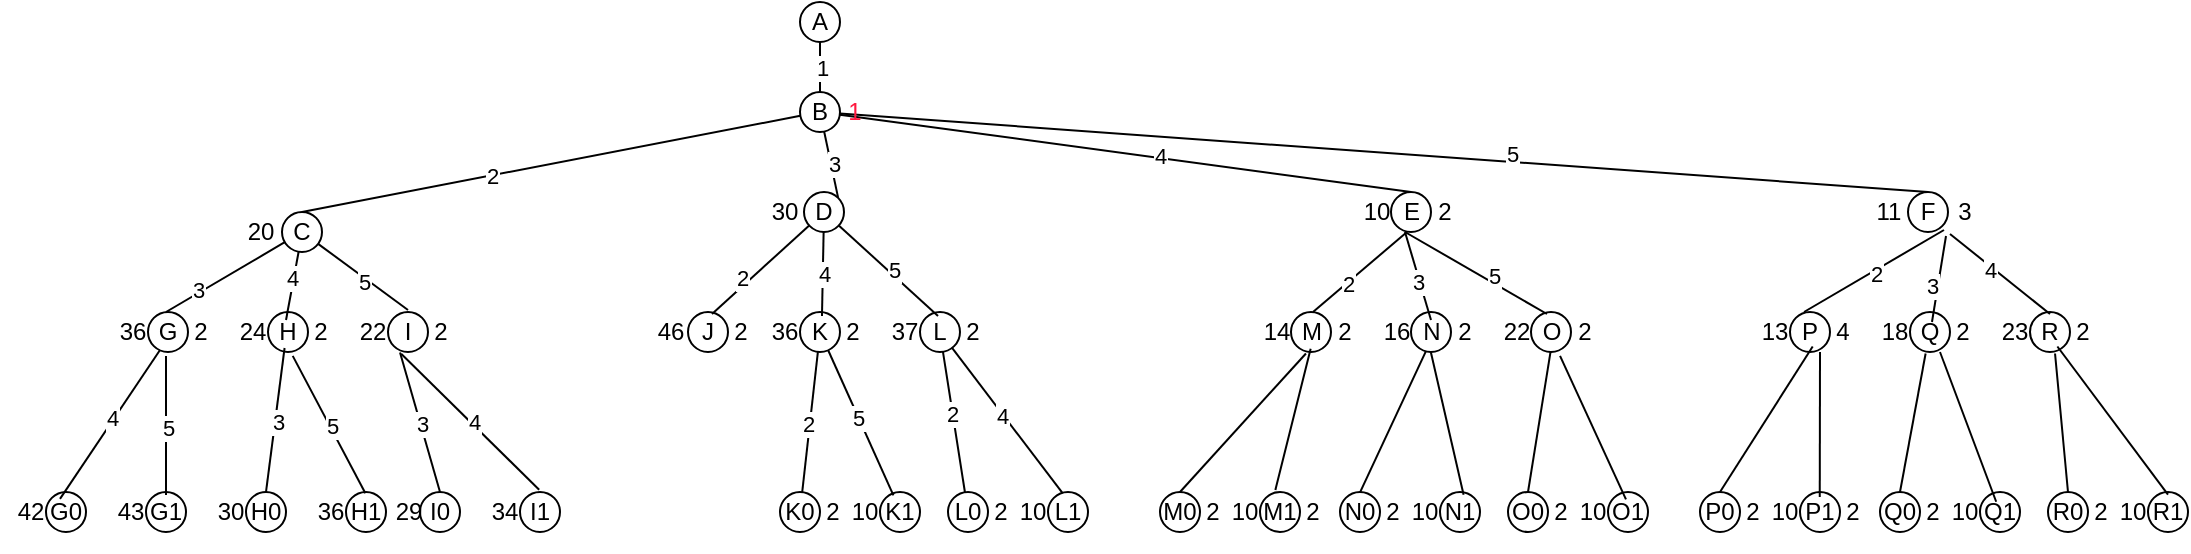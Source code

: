 <mxfile version="13.8.8" type="github">
  <diagram id="7ces0kaBozy527UQlb_b" name="第 1 页">
    <mxGraphModel dx="1141" dy="182" grid="1" gridSize="10" guides="1" tooltips="1" connect="1" arrows="1" fold="1" page="1" pageScale="1" pageWidth="827" pageHeight="1169" math="0" shadow="0">
      <root>
        <mxCell id="0" />
        <mxCell id="1" parent="0" />
        <mxCell id="DA8I_6xMAiAlv4DQ0YJ2-1" value="A" style="ellipse;whiteSpace=wrap;html=1;aspect=fixed;" vertex="1" parent="1">
          <mxGeometry x="340" y="25" width="20" height="20" as="geometry" />
        </mxCell>
        <mxCell id="DA8I_6xMAiAlv4DQ0YJ2-7" style="edgeStyle=none;rounded=0;orthogonalLoop=1;jettySize=auto;html=1;startArrow=none;startFill=0;endArrow=none;endFill=0;entryX=0.5;entryY=1;entryDx=0;entryDy=0;" edge="1" parent="1" source="DA8I_6xMAiAlv4DQ0YJ2-2" target="DA8I_6xMAiAlv4DQ0YJ2-1">
          <mxGeometry relative="1" as="geometry">
            <mxPoint x="450" y="80" as="targetPoint" />
          </mxGeometry>
        </mxCell>
        <mxCell id="DA8I_6xMAiAlv4DQ0YJ2-17" value="1" style="edgeLabel;html=1;align=center;verticalAlign=middle;resizable=0;points=[];" vertex="1" connectable="0" parent="DA8I_6xMAiAlv4DQ0YJ2-7">
          <mxGeometry y="-1" relative="1" as="geometry">
            <mxPoint as="offset" />
          </mxGeometry>
        </mxCell>
        <mxCell id="DA8I_6xMAiAlv4DQ0YJ2-13" style="edgeStyle=none;rounded=0;orthogonalLoop=1;jettySize=auto;html=1;entryX=0.5;entryY=0;entryDx=0;entryDy=0;startArrow=none;startFill=0;endArrow=none;endFill=0;" edge="1" parent="1" source="DA8I_6xMAiAlv4DQ0YJ2-2" target="DA8I_6xMAiAlv4DQ0YJ2-9">
          <mxGeometry relative="1" as="geometry" />
        </mxCell>
        <mxCell id="DA8I_6xMAiAlv4DQ0YJ2-18" value="2" style="edgeLabel;html=1;align=center;verticalAlign=middle;resizable=0;points=[];" vertex="1" connectable="0" parent="DA8I_6xMAiAlv4DQ0YJ2-13">
          <mxGeometry x="0.243" relative="1" as="geometry">
            <mxPoint as="offset" />
          </mxGeometry>
        </mxCell>
        <mxCell id="DA8I_6xMAiAlv4DQ0YJ2-14" style="edgeStyle=none;rounded=0;orthogonalLoop=1;jettySize=auto;html=1;entryX=1;entryY=0;entryDx=0;entryDy=0;startArrow=none;startFill=0;endArrow=none;endFill=0;" edge="1" parent="1" source="DA8I_6xMAiAlv4DQ0YJ2-2" target="DA8I_6xMAiAlv4DQ0YJ2-10">
          <mxGeometry relative="1" as="geometry" />
        </mxCell>
        <mxCell id="DA8I_6xMAiAlv4DQ0YJ2-19" value="3" style="edgeLabel;html=1;align=center;verticalAlign=middle;resizable=0;points=[];" vertex="1" connectable="0" parent="DA8I_6xMAiAlv4DQ0YJ2-14">
          <mxGeometry x="-0.014" y="1" relative="1" as="geometry">
            <mxPoint as="offset" />
          </mxGeometry>
        </mxCell>
        <mxCell id="DA8I_6xMAiAlv4DQ0YJ2-15" style="edgeStyle=none;rounded=0;orthogonalLoop=1;jettySize=auto;html=1;entryX=0.5;entryY=0;entryDx=0;entryDy=0;startArrow=none;startFill=0;endArrow=none;endFill=0;" edge="1" parent="1" source="DA8I_6xMAiAlv4DQ0YJ2-2" target="DA8I_6xMAiAlv4DQ0YJ2-11">
          <mxGeometry relative="1" as="geometry" />
        </mxCell>
        <mxCell id="DA8I_6xMAiAlv4DQ0YJ2-20" value="4" style="edgeLabel;html=1;align=center;verticalAlign=middle;resizable=0;points=[];" vertex="1" connectable="0" parent="DA8I_6xMAiAlv4DQ0YJ2-15">
          <mxGeometry x="0.119" y="1" relative="1" as="geometry">
            <mxPoint as="offset" />
          </mxGeometry>
        </mxCell>
        <mxCell id="DA8I_6xMAiAlv4DQ0YJ2-16" style="edgeStyle=none;rounded=0;orthogonalLoop=1;jettySize=auto;html=1;entryX=0.5;entryY=0;entryDx=0;entryDy=0;startArrow=none;startFill=0;endArrow=none;endFill=0;" edge="1" parent="1" source="DA8I_6xMAiAlv4DQ0YJ2-2" target="DA8I_6xMAiAlv4DQ0YJ2-12">
          <mxGeometry relative="1" as="geometry" />
        </mxCell>
        <mxCell id="DA8I_6xMAiAlv4DQ0YJ2-21" value="5" style="edgeLabel;html=1;align=center;verticalAlign=middle;resizable=0;points=[];" vertex="1" connectable="0" parent="DA8I_6xMAiAlv4DQ0YJ2-16">
          <mxGeometry x="0.234" y="4" relative="1" as="geometry">
            <mxPoint as="offset" />
          </mxGeometry>
        </mxCell>
        <mxCell id="DA8I_6xMAiAlv4DQ0YJ2-6" style="edgeStyle=none;rounded=0;orthogonalLoop=1;jettySize=auto;html=1;entryX=0;entryY=1;entryDx=0;entryDy=0;startArrow=none;startFill=0;endArrow=none;endFill=0;" edge="1" parent="1" source="DA8I_6xMAiAlv4DQ0YJ2-1" target="DA8I_6xMAiAlv4DQ0YJ2-1">
          <mxGeometry relative="1" as="geometry" />
        </mxCell>
        <mxCell id="DA8I_6xMAiAlv4DQ0YJ2-12" value="F" style="ellipse;whiteSpace=wrap;html=1;aspect=fixed;" vertex="1" parent="1">
          <mxGeometry x="894" y="120" width="20" height="20" as="geometry" />
        </mxCell>
        <mxCell id="DA8I_6xMAiAlv4DQ0YJ2-25" value="" style="group" vertex="1" connectable="0" parent="1">
          <mxGeometry x="55" y="130" width="46" height="20" as="geometry" />
        </mxCell>
        <mxCell id="DA8I_6xMAiAlv4DQ0YJ2-9" value="C" style="ellipse;whiteSpace=wrap;html=1;aspect=fixed;" vertex="1" parent="DA8I_6xMAiAlv4DQ0YJ2-25">
          <mxGeometry x="26" width="20" height="20" as="geometry" />
        </mxCell>
        <mxCell id="DA8I_6xMAiAlv4DQ0YJ2-22" value="20" style="text;html=1;align=center;verticalAlign=middle;resizable=0;points=[];autosize=1;" vertex="1" parent="DA8I_6xMAiAlv4DQ0YJ2-25">
          <mxGeometry width="30" height="20" as="geometry" />
        </mxCell>
        <mxCell id="DA8I_6xMAiAlv4DQ0YJ2-27" value="" style="group" vertex="1" connectable="0" parent="1">
          <mxGeometry x="317" y="120" width="45" height="20" as="geometry" />
        </mxCell>
        <mxCell id="DA8I_6xMAiAlv4DQ0YJ2-10" value="D" style="ellipse;whiteSpace=wrap;html=1;aspect=fixed;" vertex="1" parent="DA8I_6xMAiAlv4DQ0YJ2-27">
          <mxGeometry x="25" width="20" height="20" as="geometry" />
        </mxCell>
        <mxCell id="DA8I_6xMAiAlv4DQ0YJ2-26" value="30" style="text;html=1;align=center;verticalAlign=middle;resizable=0;points=[];autosize=1;" vertex="1" parent="DA8I_6xMAiAlv4DQ0YJ2-27">
          <mxGeometry width="30" height="20" as="geometry" />
        </mxCell>
        <mxCell id="DA8I_6xMAiAlv4DQ0YJ2-29" value="11" style="text;html=1;align=center;verticalAlign=middle;resizable=0;points=[];autosize=1;" vertex="1" parent="1">
          <mxGeometry x="869" y="120" width="30" height="20" as="geometry" />
        </mxCell>
        <mxCell id="DA8I_6xMAiAlv4DQ0YJ2-32" value="" style="group;fontColor=#FF1947;" vertex="1" connectable="0" parent="1">
          <mxGeometry x="340" y="70" width="37" height="20" as="geometry" />
        </mxCell>
        <mxCell id="DA8I_6xMAiAlv4DQ0YJ2-5" style="edgeStyle=none;rounded=0;orthogonalLoop=1;jettySize=auto;html=1;exitX=0.5;exitY=0;exitDx=0;exitDy=0;startArrow=none;startFill=0;endArrow=none;endFill=0;" edge="1" parent="DA8I_6xMAiAlv4DQ0YJ2-32" source="DA8I_6xMAiAlv4DQ0YJ2-2">
          <mxGeometry relative="1" as="geometry">
            <mxPoint x="10" y="20" as="targetPoint" />
          </mxGeometry>
        </mxCell>
        <mxCell id="DA8I_6xMAiAlv4DQ0YJ2-2" value="B" style="ellipse;whiteSpace=wrap;html=1;aspect=fixed;" vertex="1" parent="DA8I_6xMAiAlv4DQ0YJ2-32">
          <mxGeometry width="20" height="20" as="geometry" />
        </mxCell>
        <mxCell id="DA8I_6xMAiAlv4DQ0YJ2-31" value="&lt;font color=&quot;#ff173e&quot;&gt;1&lt;/font&gt;" style="text;html=1;align=center;verticalAlign=middle;resizable=0;points=[];autosize=1;" vertex="1" parent="DA8I_6xMAiAlv4DQ0YJ2-32">
          <mxGeometry x="17" width="20" height="20" as="geometry" />
        </mxCell>
        <mxCell id="DA8I_6xMAiAlv4DQ0YJ2-37" value="" style="group" vertex="1" connectable="0" parent="1">
          <mxGeometry x="612.5" y="120" width="59" height="20" as="geometry" />
        </mxCell>
        <mxCell id="DA8I_6xMAiAlv4DQ0YJ2-11" value="E" style="ellipse;whiteSpace=wrap;html=1;aspect=fixed;" vertex="1" parent="DA8I_6xMAiAlv4DQ0YJ2-37">
          <mxGeometry x="23" width="20" height="20" as="geometry" />
        </mxCell>
        <mxCell id="DA8I_6xMAiAlv4DQ0YJ2-33" value="" style="group" vertex="1" connectable="0" parent="DA8I_6xMAiAlv4DQ0YJ2-37">
          <mxGeometry width="59" height="20" as="geometry" />
        </mxCell>
        <mxCell id="DA8I_6xMAiAlv4DQ0YJ2-28" value="10" style="text;html=1;align=center;verticalAlign=middle;resizable=0;points=[];autosize=1;" vertex="1" parent="DA8I_6xMAiAlv4DQ0YJ2-33">
          <mxGeometry width="30" height="20" as="geometry" />
        </mxCell>
        <mxCell id="DA8I_6xMAiAlv4DQ0YJ2-30" value="2" style="text;html=1;align=center;verticalAlign=middle;resizable=0;points=[];autosize=1;" vertex="1" parent="DA8I_6xMAiAlv4DQ0YJ2-33">
          <mxGeometry x="39" width="20" height="20" as="geometry" />
        </mxCell>
        <mxCell id="DA8I_6xMAiAlv4DQ0YJ2-38" value="" style="group" vertex="1" connectable="0" parent="1">
          <mxGeometry x="-9" y="180" width="59" height="20" as="geometry" />
        </mxCell>
        <mxCell id="DA8I_6xMAiAlv4DQ0YJ2-39" value="G" style="ellipse;whiteSpace=wrap;html=1;aspect=fixed;" vertex="1" parent="DA8I_6xMAiAlv4DQ0YJ2-38">
          <mxGeometry x="23" width="20" height="20" as="geometry" />
        </mxCell>
        <mxCell id="DA8I_6xMAiAlv4DQ0YJ2-40" value="" style="group" vertex="1" connectable="0" parent="DA8I_6xMAiAlv4DQ0YJ2-38">
          <mxGeometry width="59" height="20" as="geometry" />
        </mxCell>
        <mxCell id="DA8I_6xMAiAlv4DQ0YJ2-41" value="36" style="text;html=1;align=center;verticalAlign=middle;resizable=0;points=[];autosize=1;" vertex="1" parent="DA8I_6xMAiAlv4DQ0YJ2-40">
          <mxGeometry width="30" height="20" as="geometry" />
        </mxCell>
        <mxCell id="DA8I_6xMAiAlv4DQ0YJ2-42" value="2" style="text;html=1;align=center;verticalAlign=middle;resizable=0;points=[];autosize=1;" vertex="1" parent="DA8I_6xMAiAlv4DQ0YJ2-40">
          <mxGeometry x="39" width="20" height="20" as="geometry" />
        </mxCell>
        <mxCell id="DA8I_6xMAiAlv4DQ0YJ2-43" style="edgeStyle=none;rounded=0;orthogonalLoop=1;jettySize=auto;html=1;entryX=1.067;entryY=0;entryDx=0;entryDy=0;entryPerimeter=0;startArrow=none;startFill=0;endArrow=none;endFill=0;" edge="1" parent="1" source="DA8I_6xMAiAlv4DQ0YJ2-9" target="DA8I_6xMAiAlv4DQ0YJ2-41">
          <mxGeometry relative="1" as="geometry" />
        </mxCell>
        <mxCell id="DA8I_6xMAiAlv4DQ0YJ2-128" value="3" style="edgeLabel;html=1;align=center;verticalAlign=middle;resizable=0;points=[];" vertex="1" connectable="0" parent="DA8I_6xMAiAlv4DQ0YJ2-43">
          <mxGeometry x="0.438" y="-1" relative="1" as="geometry">
            <mxPoint y="-1" as="offset" />
          </mxGeometry>
        </mxCell>
        <mxCell id="DA8I_6xMAiAlv4DQ0YJ2-44" value="" style="group" vertex="1" connectable="0" parent="1">
          <mxGeometry x="51" y="180" width="59" height="20" as="geometry" />
        </mxCell>
        <mxCell id="DA8I_6xMAiAlv4DQ0YJ2-45" value="H" style="ellipse;whiteSpace=wrap;html=1;aspect=fixed;" vertex="1" parent="DA8I_6xMAiAlv4DQ0YJ2-44">
          <mxGeometry x="23" width="20" height="20" as="geometry" />
        </mxCell>
        <mxCell id="DA8I_6xMAiAlv4DQ0YJ2-46" value="" style="group" vertex="1" connectable="0" parent="DA8I_6xMAiAlv4DQ0YJ2-44">
          <mxGeometry width="59" height="20" as="geometry" />
        </mxCell>
        <mxCell id="DA8I_6xMAiAlv4DQ0YJ2-47" value="24" style="text;html=1;align=center;verticalAlign=middle;resizable=0;points=[];autosize=1;" vertex="1" parent="DA8I_6xMAiAlv4DQ0YJ2-46">
          <mxGeometry width="30" height="20" as="geometry" />
        </mxCell>
        <mxCell id="DA8I_6xMAiAlv4DQ0YJ2-48" value="2" style="text;html=1;align=center;verticalAlign=middle;resizable=0;points=[];autosize=1;" vertex="1" parent="DA8I_6xMAiAlv4DQ0YJ2-46">
          <mxGeometry x="39" width="20" height="20" as="geometry" />
        </mxCell>
        <mxCell id="DA8I_6xMAiAlv4DQ0YJ2-49" value="" style="group" vertex="1" connectable="0" parent="1">
          <mxGeometry x="111" y="180" width="59" height="20" as="geometry" />
        </mxCell>
        <mxCell id="DA8I_6xMAiAlv4DQ0YJ2-50" value="I" style="ellipse;whiteSpace=wrap;html=1;aspect=fixed;" vertex="1" parent="DA8I_6xMAiAlv4DQ0YJ2-49">
          <mxGeometry x="23" width="20" height="20" as="geometry" />
        </mxCell>
        <mxCell id="DA8I_6xMAiAlv4DQ0YJ2-51" value="" style="group" vertex="1" connectable="0" parent="DA8I_6xMAiAlv4DQ0YJ2-49">
          <mxGeometry width="59" height="20" as="geometry" />
        </mxCell>
        <mxCell id="DA8I_6xMAiAlv4DQ0YJ2-52" value="22" style="text;html=1;align=center;verticalAlign=middle;resizable=0;points=[];autosize=1;" vertex="1" parent="DA8I_6xMAiAlv4DQ0YJ2-51">
          <mxGeometry width="30" height="20" as="geometry" />
        </mxCell>
        <mxCell id="DA8I_6xMAiAlv4DQ0YJ2-53" value="2" style="text;html=1;align=center;verticalAlign=middle;resizable=0;points=[];autosize=1;" vertex="1" parent="DA8I_6xMAiAlv4DQ0YJ2-51">
          <mxGeometry x="39" width="20" height="20" as="geometry" />
        </mxCell>
        <mxCell id="DA8I_6xMAiAlv4DQ0YJ2-54" style="edgeStyle=none;rounded=0;orthogonalLoop=1;jettySize=auto;html=1;entryX=1.067;entryY=0.2;entryDx=0;entryDy=0;entryPerimeter=0;startArrow=none;startFill=0;endArrow=none;endFill=0;" edge="1" parent="1" source="DA8I_6xMAiAlv4DQ0YJ2-9" target="DA8I_6xMAiAlv4DQ0YJ2-47">
          <mxGeometry relative="1" as="geometry" />
        </mxCell>
        <mxCell id="DA8I_6xMAiAlv4DQ0YJ2-129" value="4" style="edgeLabel;html=1;align=center;verticalAlign=middle;resizable=0;points=[];" vertex="1" connectable="0" parent="DA8I_6xMAiAlv4DQ0YJ2-54">
          <mxGeometry x="-0.221" y="-1" relative="1" as="geometry">
            <mxPoint as="offset" />
          </mxGeometry>
        </mxCell>
        <mxCell id="DA8I_6xMAiAlv4DQ0YJ2-55" style="edgeStyle=none;rounded=0;orthogonalLoop=1;jettySize=auto;html=1;entryX=1.1;entryY=-0.05;entryDx=0;entryDy=0;entryPerimeter=0;startArrow=none;startFill=0;endArrow=none;endFill=0;" edge="1" parent="1" source="DA8I_6xMAiAlv4DQ0YJ2-9" target="DA8I_6xMAiAlv4DQ0YJ2-52">
          <mxGeometry relative="1" as="geometry" />
        </mxCell>
        <mxCell id="DA8I_6xMAiAlv4DQ0YJ2-130" value="5" style="edgeLabel;html=1;align=center;verticalAlign=middle;resizable=0;points=[];" vertex="1" connectable="0" parent="DA8I_6xMAiAlv4DQ0YJ2-55">
          <mxGeometry x="0.017" y="-2" relative="1" as="geometry">
            <mxPoint x="1" as="offset" />
          </mxGeometry>
        </mxCell>
        <mxCell id="DA8I_6xMAiAlv4DQ0YJ2-56" value="" style="group" vertex="1" connectable="0" parent="1">
          <mxGeometry x="224" y="180" width="66" height="20" as="geometry" />
        </mxCell>
        <mxCell id="DA8I_6xMAiAlv4DQ0YJ2-57" value="J" style="ellipse;whiteSpace=wrap;html=1;aspect=fixed;" vertex="1" parent="DA8I_6xMAiAlv4DQ0YJ2-56">
          <mxGeometry x="60" width="20" height="20" as="geometry" />
        </mxCell>
        <mxCell id="DA8I_6xMAiAlv4DQ0YJ2-58" value="" style="group" vertex="1" connectable="0" parent="DA8I_6xMAiAlv4DQ0YJ2-56">
          <mxGeometry width="59" height="20" as="geometry" />
        </mxCell>
        <mxCell id="DA8I_6xMAiAlv4DQ0YJ2-60" value="2" style="text;html=1;align=center;verticalAlign=middle;resizable=0;points=[];autosize=1;" vertex="1" parent="DA8I_6xMAiAlv4DQ0YJ2-58">
          <mxGeometry x="76" width="20" height="20" as="geometry" />
        </mxCell>
        <mxCell id="DA8I_6xMAiAlv4DQ0YJ2-59" value="46" style="text;html=1;align=center;verticalAlign=middle;resizable=0;points=[];autosize=1;" vertex="1" parent="DA8I_6xMAiAlv4DQ0YJ2-56">
          <mxGeometry x="36" width="30" height="20" as="geometry" />
        </mxCell>
        <mxCell id="DA8I_6xMAiAlv4DQ0YJ2-61" value="" style="group" vertex="1" connectable="0" parent="1">
          <mxGeometry x="317" y="180" width="59" height="20" as="geometry" />
        </mxCell>
        <mxCell id="DA8I_6xMAiAlv4DQ0YJ2-62" value="K" style="ellipse;whiteSpace=wrap;html=1;aspect=fixed;" vertex="1" parent="DA8I_6xMAiAlv4DQ0YJ2-61">
          <mxGeometry x="23" width="20" height="20" as="geometry" />
        </mxCell>
        <mxCell id="DA8I_6xMAiAlv4DQ0YJ2-63" value="" style="group" vertex="1" connectable="0" parent="DA8I_6xMAiAlv4DQ0YJ2-61">
          <mxGeometry width="59" height="20" as="geometry" />
        </mxCell>
        <mxCell id="DA8I_6xMAiAlv4DQ0YJ2-64" value="36" style="text;html=1;align=center;verticalAlign=middle;resizable=0;points=[];autosize=1;" vertex="1" parent="DA8I_6xMAiAlv4DQ0YJ2-63">
          <mxGeometry width="30" height="20" as="geometry" />
        </mxCell>
        <mxCell id="DA8I_6xMAiAlv4DQ0YJ2-65" value="2" style="text;html=1;align=center;verticalAlign=middle;resizable=0;points=[];autosize=1;" vertex="1" parent="DA8I_6xMAiAlv4DQ0YJ2-63">
          <mxGeometry x="39" width="20" height="20" as="geometry" />
        </mxCell>
        <mxCell id="DA8I_6xMAiAlv4DQ0YJ2-66" value="" style="group" vertex="1" connectable="0" parent="1">
          <mxGeometry x="377" y="180" width="59" height="20" as="geometry" />
        </mxCell>
        <mxCell id="DA8I_6xMAiAlv4DQ0YJ2-67" value="L" style="ellipse;whiteSpace=wrap;html=1;aspect=fixed;" vertex="1" parent="DA8I_6xMAiAlv4DQ0YJ2-66">
          <mxGeometry x="23" width="20" height="20" as="geometry" />
        </mxCell>
        <mxCell id="DA8I_6xMAiAlv4DQ0YJ2-68" value="" style="group" vertex="1" connectable="0" parent="DA8I_6xMAiAlv4DQ0YJ2-66">
          <mxGeometry width="59" height="20" as="geometry" />
        </mxCell>
        <mxCell id="DA8I_6xMAiAlv4DQ0YJ2-69" value="37" style="text;html=1;align=center;verticalAlign=middle;resizable=0;points=[];autosize=1;" vertex="1" parent="DA8I_6xMAiAlv4DQ0YJ2-68">
          <mxGeometry width="30" height="20" as="geometry" />
        </mxCell>
        <mxCell id="DA8I_6xMAiAlv4DQ0YJ2-70" value="2" style="text;html=1;align=center;verticalAlign=middle;resizable=0;points=[];autosize=1;" vertex="1" parent="DA8I_6xMAiAlv4DQ0YJ2-68">
          <mxGeometry x="39" width="20" height="20" as="geometry" />
        </mxCell>
        <mxCell id="DA8I_6xMAiAlv4DQ0YJ2-71" style="edgeStyle=none;rounded=0;orthogonalLoop=1;jettySize=auto;html=1;entryX=-0.2;entryY=0.05;entryDx=0;entryDy=0;entryPerimeter=0;startArrow=none;startFill=0;endArrow=none;endFill=0;" edge="1" parent="1" source="DA8I_6xMAiAlv4DQ0YJ2-10" target="DA8I_6xMAiAlv4DQ0YJ2-60">
          <mxGeometry relative="1" as="geometry" />
        </mxCell>
        <mxCell id="DA8I_6xMAiAlv4DQ0YJ2-131" value="2" style="edgeLabel;html=1;align=center;verticalAlign=middle;resizable=0;points=[];" vertex="1" connectable="0" parent="DA8I_6xMAiAlv4DQ0YJ2-71">
          <mxGeometry x="0.265" y="-3" relative="1" as="geometry">
            <mxPoint x="-1" as="offset" />
          </mxGeometry>
        </mxCell>
        <mxCell id="DA8I_6xMAiAlv4DQ0YJ2-73" style="edgeStyle=none;rounded=0;orthogonalLoop=1;jettySize=auto;html=1;entryX=1.133;entryY=0.1;entryDx=0;entryDy=0;entryPerimeter=0;startArrow=none;startFill=0;endArrow=none;endFill=0;" edge="1" parent="1" source="DA8I_6xMAiAlv4DQ0YJ2-10" target="DA8I_6xMAiAlv4DQ0YJ2-64">
          <mxGeometry relative="1" as="geometry" />
        </mxCell>
        <mxCell id="DA8I_6xMAiAlv4DQ0YJ2-132" value="4" style="edgeLabel;html=1;align=center;verticalAlign=middle;resizable=0;points=[];" vertex="1" connectable="0" parent="DA8I_6xMAiAlv4DQ0YJ2-73">
          <mxGeometry x="0.0" relative="1" as="geometry">
            <mxPoint as="offset" />
          </mxGeometry>
        </mxCell>
        <mxCell id="DA8I_6xMAiAlv4DQ0YJ2-74" style="edgeStyle=none;rounded=0;orthogonalLoop=1;jettySize=auto;html=1;entryX=1.067;entryY=0.1;entryDx=0;entryDy=0;entryPerimeter=0;startArrow=none;startFill=0;endArrow=none;endFill=0;" edge="1" parent="1" source="DA8I_6xMAiAlv4DQ0YJ2-10" target="DA8I_6xMAiAlv4DQ0YJ2-69">
          <mxGeometry relative="1" as="geometry" />
        </mxCell>
        <mxCell id="DA8I_6xMAiAlv4DQ0YJ2-133" value="5" style="edgeLabel;html=1;align=center;verticalAlign=middle;resizable=0;points=[];" vertex="1" connectable="0" parent="DA8I_6xMAiAlv4DQ0YJ2-74">
          <mxGeometry x="0.054" y="2" relative="1" as="geometry">
            <mxPoint as="offset" />
          </mxGeometry>
        </mxCell>
        <mxCell id="DA8I_6xMAiAlv4DQ0YJ2-75" value="" style="group" vertex="1" connectable="0" parent="1">
          <mxGeometry x="562.5" y="180" width="59" height="20" as="geometry" />
        </mxCell>
        <mxCell id="DA8I_6xMAiAlv4DQ0YJ2-76" value="M" style="ellipse;whiteSpace=wrap;html=1;aspect=fixed;" vertex="1" parent="DA8I_6xMAiAlv4DQ0YJ2-75">
          <mxGeometry x="23" width="20" height="20" as="geometry" />
        </mxCell>
        <mxCell id="DA8I_6xMAiAlv4DQ0YJ2-77" value="" style="group" vertex="1" connectable="0" parent="DA8I_6xMAiAlv4DQ0YJ2-75">
          <mxGeometry width="59" height="20" as="geometry" />
        </mxCell>
        <mxCell id="DA8I_6xMAiAlv4DQ0YJ2-78" value="14" style="text;html=1;align=center;verticalAlign=middle;resizable=0;points=[];autosize=1;" vertex="1" parent="DA8I_6xMAiAlv4DQ0YJ2-77">
          <mxGeometry width="30" height="20" as="geometry" />
        </mxCell>
        <mxCell id="DA8I_6xMAiAlv4DQ0YJ2-79" value="2" style="text;html=1;align=center;verticalAlign=middle;resizable=0;points=[];autosize=1;" vertex="1" parent="DA8I_6xMAiAlv4DQ0YJ2-77">
          <mxGeometry x="39" width="20" height="20" as="geometry" />
        </mxCell>
        <mxCell id="DA8I_6xMAiAlv4DQ0YJ2-80" value="" style="group" vertex="1" connectable="0" parent="1">
          <mxGeometry x="622.5" y="180" width="59" height="20" as="geometry" />
        </mxCell>
        <mxCell id="DA8I_6xMAiAlv4DQ0YJ2-81" value="N" style="ellipse;whiteSpace=wrap;html=1;aspect=fixed;" vertex="1" parent="DA8I_6xMAiAlv4DQ0YJ2-80">
          <mxGeometry x="23" width="20" height="20" as="geometry" />
        </mxCell>
        <mxCell id="DA8I_6xMAiAlv4DQ0YJ2-82" value="" style="group" vertex="1" connectable="0" parent="DA8I_6xMAiAlv4DQ0YJ2-80">
          <mxGeometry width="59" height="20" as="geometry" />
        </mxCell>
        <mxCell id="DA8I_6xMAiAlv4DQ0YJ2-83" value="16" style="text;html=1;align=center;verticalAlign=middle;resizable=0;points=[];autosize=1;" vertex="1" parent="DA8I_6xMAiAlv4DQ0YJ2-82">
          <mxGeometry width="30" height="20" as="geometry" />
        </mxCell>
        <mxCell id="DA8I_6xMAiAlv4DQ0YJ2-84" value="2" style="text;html=1;align=center;verticalAlign=middle;resizable=0;points=[];autosize=1;" vertex="1" parent="DA8I_6xMAiAlv4DQ0YJ2-82">
          <mxGeometry x="39" width="20" height="20" as="geometry" />
        </mxCell>
        <mxCell id="DA8I_6xMAiAlv4DQ0YJ2-85" value="" style="group" vertex="1" connectable="0" parent="1">
          <mxGeometry x="682.5" y="180" width="59" height="20" as="geometry" />
        </mxCell>
        <mxCell id="DA8I_6xMAiAlv4DQ0YJ2-86" value="O" style="ellipse;whiteSpace=wrap;html=1;aspect=fixed;" vertex="1" parent="DA8I_6xMAiAlv4DQ0YJ2-85">
          <mxGeometry x="23" width="20" height="20" as="geometry" />
        </mxCell>
        <mxCell id="DA8I_6xMAiAlv4DQ0YJ2-87" value="" style="group" vertex="1" connectable="0" parent="DA8I_6xMAiAlv4DQ0YJ2-85">
          <mxGeometry width="59" height="20" as="geometry" />
        </mxCell>
        <mxCell id="DA8I_6xMAiAlv4DQ0YJ2-88" value="22" style="text;html=1;align=center;verticalAlign=middle;resizable=0;points=[];autosize=1;" vertex="1" parent="DA8I_6xMAiAlv4DQ0YJ2-87">
          <mxGeometry width="30" height="20" as="geometry" />
        </mxCell>
        <mxCell id="DA8I_6xMAiAlv4DQ0YJ2-89" value="2" style="text;html=1;align=center;verticalAlign=middle;resizable=0;points=[];autosize=1;" vertex="1" parent="DA8I_6xMAiAlv4DQ0YJ2-87">
          <mxGeometry x="39" width="20" height="20" as="geometry" />
        </mxCell>
        <mxCell id="DA8I_6xMAiAlv4DQ0YJ2-91" style="edgeStyle=none;rounded=0;orthogonalLoop=1;jettySize=auto;html=1;entryX=-0.25;entryY=0;entryDx=0;entryDy=0;entryPerimeter=0;startArrow=none;startFill=0;endArrow=none;endFill=0;exitX=1.033;exitY=1;exitDx=0;exitDy=0;exitPerimeter=0;" edge="1" parent="1" source="DA8I_6xMAiAlv4DQ0YJ2-28" target="DA8I_6xMAiAlv4DQ0YJ2-79">
          <mxGeometry relative="1" as="geometry" />
        </mxCell>
        <mxCell id="DA8I_6xMAiAlv4DQ0YJ2-134" value="2" style="edgeLabel;html=1;align=center;verticalAlign=middle;resizable=0;points=[];" vertex="1" connectable="0" parent="DA8I_6xMAiAlv4DQ0YJ2-91">
          <mxGeometry x="0.286" relative="1" as="geometry">
            <mxPoint as="offset" />
          </mxGeometry>
        </mxCell>
        <mxCell id="DA8I_6xMAiAlv4DQ0YJ2-92" style="edgeStyle=none;rounded=0;orthogonalLoop=1;jettySize=auto;html=1;entryX=1.1;entryY=0.2;entryDx=0;entryDy=0;entryPerimeter=0;startArrow=none;startFill=0;endArrow=none;endFill=0;exitX=1;exitY=1;exitDx=0;exitDy=0;exitPerimeter=0;" edge="1" parent="1" source="DA8I_6xMAiAlv4DQ0YJ2-28" target="DA8I_6xMAiAlv4DQ0YJ2-83">
          <mxGeometry relative="1" as="geometry">
            <mxPoint x="653.49" y="150" as="sourcePoint" />
            <mxPoint x="606.5" y="190" as="targetPoint" />
          </mxGeometry>
        </mxCell>
        <mxCell id="DA8I_6xMAiAlv4DQ0YJ2-135" value="3" style="edgeLabel;html=1;align=center;verticalAlign=middle;resizable=0;points=[];" vertex="1" connectable="0" parent="DA8I_6xMAiAlv4DQ0YJ2-92">
          <mxGeometry x="0.119" y="-1" relative="1" as="geometry">
            <mxPoint as="offset" />
          </mxGeometry>
        </mxCell>
        <mxCell id="DA8I_6xMAiAlv4DQ0YJ2-93" style="edgeStyle=none;rounded=0;orthogonalLoop=1;jettySize=auto;html=1;entryX=1.033;entryY=0.05;entryDx=0;entryDy=0;entryPerimeter=0;startArrow=none;startFill=0;endArrow=none;endFill=0;" edge="1" parent="1" target="DA8I_6xMAiAlv4DQ0YJ2-88">
          <mxGeometry relative="1" as="geometry">
            <mxPoint x="642.5" y="140" as="sourcePoint" />
            <mxPoint x="616.5" y="200" as="targetPoint" />
          </mxGeometry>
        </mxCell>
        <mxCell id="DA8I_6xMAiAlv4DQ0YJ2-136" value="5" style="edgeLabel;html=1;align=center;verticalAlign=middle;resizable=0;points=[];" vertex="1" connectable="0" parent="DA8I_6xMAiAlv4DQ0YJ2-93">
          <mxGeometry x="0.198" y="3" relative="1" as="geometry">
            <mxPoint as="offset" />
          </mxGeometry>
        </mxCell>
        <mxCell id="DA8I_6xMAiAlv4DQ0YJ2-94" value="" style="group" vertex="1" connectable="0" parent="1">
          <mxGeometry x="812" y="180" width="59" height="20" as="geometry" />
        </mxCell>
        <mxCell id="DA8I_6xMAiAlv4DQ0YJ2-95" value="P" style="ellipse;whiteSpace=wrap;html=1;aspect=fixed;" vertex="1" parent="DA8I_6xMAiAlv4DQ0YJ2-94">
          <mxGeometry x="23" width="20" height="20" as="geometry" />
        </mxCell>
        <mxCell id="DA8I_6xMAiAlv4DQ0YJ2-96" value="" style="group" vertex="1" connectable="0" parent="DA8I_6xMAiAlv4DQ0YJ2-94">
          <mxGeometry width="59" height="20" as="geometry" />
        </mxCell>
        <mxCell id="DA8I_6xMAiAlv4DQ0YJ2-97" value="13" style="text;html=1;align=center;verticalAlign=middle;resizable=0;points=[];autosize=1;" vertex="1" parent="DA8I_6xMAiAlv4DQ0YJ2-96">
          <mxGeometry width="30" height="20" as="geometry" />
        </mxCell>
        <mxCell id="DA8I_6xMAiAlv4DQ0YJ2-98" value="4" style="text;html=1;align=center;verticalAlign=middle;resizable=0;points=[];autosize=1;" vertex="1" parent="DA8I_6xMAiAlv4DQ0YJ2-96">
          <mxGeometry x="39" width="20" height="20" as="geometry" />
        </mxCell>
        <mxCell id="DA8I_6xMAiAlv4DQ0YJ2-99" value="" style="group" vertex="1" connectable="0" parent="1">
          <mxGeometry x="872" y="180" width="59" height="20" as="geometry" />
        </mxCell>
        <mxCell id="DA8I_6xMAiAlv4DQ0YJ2-100" value="Q" style="ellipse;whiteSpace=wrap;html=1;aspect=fixed;" vertex="1" parent="DA8I_6xMAiAlv4DQ0YJ2-99">
          <mxGeometry x="23" width="20" height="20" as="geometry" />
        </mxCell>
        <mxCell id="DA8I_6xMAiAlv4DQ0YJ2-101" value="" style="group" vertex="1" connectable="0" parent="DA8I_6xMAiAlv4DQ0YJ2-99">
          <mxGeometry width="59" height="20" as="geometry" />
        </mxCell>
        <mxCell id="DA8I_6xMAiAlv4DQ0YJ2-102" value="18" style="text;html=1;align=center;verticalAlign=middle;resizable=0;points=[];autosize=1;" vertex="1" parent="DA8I_6xMAiAlv4DQ0YJ2-101">
          <mxGeometry width="30" height="20" as="geometry" />
        </mxCell>
        <mxCell id="DA8I_6xMAiAlv4DQ0YJ2-103" value="2" style="text;html=1;align=center;verticalAlign=middle;resizable=0;points=[];autosize=1;" vertex="1" parent="DA8I_6xMAiAlv4DQ0YJ2-101">
          <mxGeometry x="39" width="20" height="20" as="geometry" />
        </mxCell>
        <mxCell id="DA8I_6xMAiAlv4DQ0YJ2-104" value="" style="group" vertex="1" connectable="0" parent="1">
          <mxGeometry x="932" y="180" width="59" height="20" as="geometry" />
        </mxCell>
        <mxCell id="DA8I_6xMAiAlv4DQ0YJ2-105" value="R" style="ellipse;whiteSpace=wrap;html=1;aspect=fixed;" vertex="1" parent="DA8I_6xMAiAlv4DQ0YJ2-104">
          <mxGeometry x="23" width="20" height="20" as="geometry" />
        </mxCell>
        <mxCell id="DA8I_6xMAiAlv4DQ0YJ2-106" value="" style="group" vertex="1" connectable="0" parent="DA8I_6xMAiAlv4DQ0YJ2-104">
          <mxGeometry width="59" height="20" as="geometry" />
        </mxCell>
        <mxCell id="DA8I_6xMAiAlv4DQ0YJ2-107" value="23" style="text;html=1;align=center;verticalAlign=middle;resizable=0;points=[];autosize=1;" vertex="1" parent="DA8I_6xMAiAlv4DQ0YJ2-106">
          <mxGeometry width="30" height="20" as="geometry" />
        </mxCell>
        <mxCell id="DA8I_6xMAiAlv4DQ0YJ2-108" value="2" style="text;html=1;align=center;verticalAlign=middle;resizable=0;points=[];autosize=1;" vertex="1" parent="DA8I_6xMAiAlv4DQ0YJ2-106">
          <mxGeometry x="39" width="20" height="20" as="geometry" />
        </mxCell>
        <mxCell id="DA8I_6xMAiAlv4DQ0YJ2-109" value="3" style="text;html=1;align=center;verticalAlign=middle;resizable=0;points=[];autosize=1;" vertex="1" parent="1">
          <mxGeometry x="912" y="120" width="20" height="20" as="geometry" />
        </mxCell>
        <mxCell id="DA8I_6xMAiAlv4DQ0YJ2-110" style="edgeStyle=none;rounded=0;orthogonalLoop=1;jettySize=auto;html=1;entryX=0;entryY=0.95;entryDx=0;entryDy=0;entryPerimeter=0;startArrow=none;startFill=0;endArrow=none;endFill=0;" edge="1" parent="1" target="DA8I_6xMAiAlv4DQ0YJ2-109">
          <mxGeometry relative="1" as="geometry">
            <mxPoint x="842" y="180" as="sourcePoint" />
          </mxGeometry>
        </mxCell>
        <mxCell id="DA8I_6xMAiAlv4DQ0YJ2-137" value="2" style="edgeLabel;html=1;align=center;verticalAlign=middle;resizable=0;points=[];" vertex="1" connectable="0" parent="DA8I_6xMAiAlv4DQ0YJ2-110">
          <mxGeometry x="-0.023" y="-1" relative="1" as="geometry">
            <mxPoint x="1" as="offset" />
          </mxGeometry>
        </mxCell>
        <mxCell id="DA8I_6xMAiAlv4DQ0YJ2-126" style="edgeStyle=none;rounded=0;orthogonalLoop=1;jettySize=auto;html=1;entryX=0.05;entryY=1.1;entryDx=0;entryDy=0;entryPerimeter=0;startArrow=none;startFill=0;endArrow=none;endFill=0;exitX=1.133;exitY=0.25;exitDx=0;exitDy=0;exitPerimeter=0;" edge="1" parent="1" source="DA8I_6xMAiAlv4DQ0YJ2-102" target="DA8I_6xMAiAlv4DQ0YJ2-109">
          <mxGeometry relative="1" as="geometry">
            <mxPoint x="852" y="190" as="sourcePoint" />
            <mxPoint x="912" y="149" as="targetPoint" />
          </mxGeometry>
        </mxCell>
        <mxCell id="DA8I_6xMAiAlv4DQ0YJ2-138" value="3" style="edgeLabel;html=1;align=center;verticalAlign=middle;resizable=0;points=[];" vertex="1" connectable="0" parent="DA8I_6xMAiAlv4DQ0YJ2-126">
          <mxGeometry x="-0.156" y="3" relative="1" as="geometry">
            <mxPoint as="offset" />
          </mxGeometry>
        </mxCell>
        <mxCell id="DA8I_6xMAiAlv4DQ0YJ2-127" style="edgeStyle=none;rounded=0;orthogonalLoop=1;jettySize=auto;html=1;entryX=0.15;entryY=1.05;entryDx=0;entryDy=0;entryPerimeter=0;startArrow=none;startFill=0;endArrow=none;endFill=0;exitX=1.1;exitY=0.05;exitDx=0;exitDy=0;exitPerimeter=0;" edge="1" parent="1" source="DA8I_6xMAiAlv4DQ0YJ2-107" target="DA8I_6xMAiAlv4DQ0YJ2-109">
          <mxGeometry relative="1" as="geometry">
            <mxPoint x="862" y="200" as="sourcePoint" />
            <mxPoint x="922" y="159" as="targetPoint" />
          </mxGeometry>
        </mxCell>
        <mxCell id="DA8I_6xMAiAlv4DQ0YJ2-139" value="4" style="edgeLabel;html=1;align=center;verticalAlign=middle;resizable=0;points=[];" vertex="1" connectable="0" parent="DA8I_6xMAiAlv4DQ0YJ2-127">
          <mxGeometry x="0.179" y="1" relative="1" as="geometry">
            <mxPoint as="offset" />
          </mxGeometry>
        </mxCell>
        <mxCell id="DA8I_6xMAiAlv4DQ0YJ2-140" value="" style="group" vertex="1" connectable="0" parent="1">
          <mxGeometry x="-60" y="270" width="74" height="30" as="geometry" />
        </mxCell>
        <mxCell id="DA8I_6xMAiAlv4DQ0YJ2-141" value="G0" style="ellipse;whiteSpace=wrap;html=1;aspect=fixed;" vertex="1" parent="DA8I_6xMAiAlv4DQ0YJ2-140">
          <mxGeometry x="23" width="20" height="20" as="geometry" />
        </mxCell>
        <mxCell id="DA8I_6xMAiAlv4DQ0YJ2-142" value="" style="group" vertex="1" connectable="0" parent="DA8I_6xMAiAlv4DQ0YJ2-140">
          <mxGeometry width="74" height="30" as="geometry" />
        </mxCell>
        <mxCell id="DA8I_6xMAiAlv4DQ0YJ2-143" value="42" style="text;html=1;align=center;verticalAlign=middle;resizable=0;points=[];autosize=1;" vertex="1" parent="DA8I_6xMAiAlv4DQ0YJ2-142">
          <mxGeometry width="30" height="20" as="geometry" />
        </mxCell>
        <mxCell id="DA8I_6xMAiAlv4DQ0YJ2-146" value="" style="group" vertex="1" connectable="0" parent="1">
          <mxGeometry x="-10" y="270" width="74" height="30" as="geometry" />
        </mxCell>
        <mxCell id="DA8I_6xMAiAlv4DQ0YJ2-147" value="G1" style="ellipse;whiteSpace=wrap;html=1;aspect=fixed;" vertex="1" parent="DA8I_6xMAiAlv4DQ0YJ2-146">
          <mxGeometry x="23" width="20" height="20" as="geometry" />
        </mxCell>
        <mxCell id="DA8I_6xMAiAlv4DQ0YJ2-148" value="" style="group" vertex="1" connectable="0" parent="DA8I_6xMAiAlv4DQ0YJ2-146">
          <mxGeometry width="74" height="30" as="geometry" />
        </mxCell>
        <mxCell id="DA8I_6xMAiAlv4DQ0YJ2-149" value="43" style="text;html=1;align=center;verticalAlign=middle;resizable=0;points=[];autosize=1;" vertex="1" parent="DA8I_6xMAiAlv4DQ0YJ2-148">
          <mxGeometry width="30" height="20" as="geometry" />
        </mxCell>
        <mxCell id="DA8I_6xMAiAlv4DQ0YJ2-152" style="edgeStyle=none;rounded=0;orthogonalLoop=1;jettySize=auto;html=1;entryX=1;entryY=0.173;entryDx=0;entryDy=0;entryPerimeter=0;startArrow=none;startFill=0;endArrow=none;endFill=0;exitX=0.967;exitY=0.95;exitDx=0;exitDy=0;exitPerimeter=0;" edge="1" parent="1" source="DA8I_6xMAiAlv4DQ0YJ2-41" target="DA8I_6xMAiAlv4DQ0YJ2-143">
          <mxGeometry relative="1" as="geometry" />
        </mxCell>
        <mxCell id="DA8I_6xMAiAlv4DQ0YJ2-155" value="4" style="edgeLabel;html=1;align=center;verticalAlign=middle;resizable=0;points=[];" vertex="1" connectable="0" parent="DA8I_6xMAiAlv4DQ0YJ2-152">
          <mxGeometry x="-0.073" y="-1" relative="1" as="geometry">
            <mxPoint as="offset" />
          </mxGeometry>
        </mxCell>
        <mxCell id="DA8I_6xMAiAlv4DQ0YJ2-153" style="edgeStyle=none;rounded=0;orthogonalLoop=1;jettySize=auto;html=1;entryX=1.1;entryY=0.073;entryDx=0;entryDy=0;entryPerimeter=0;startArrow=none;startFill=0;endArrow=none;endFill=0;exitX=1.067;exitY=1.1;exitDx=0;exitDy=0;exitPerimeter=0;" edge="1" parent="1" source="DA8I_6xMAiAlv4DQ0YJ2-41" target="DA8I_6xMAiAlv4DQ0YJ2-149">
          <mxGeometry relative="1" as="geometry">
            <mxPoint x="79.01" y="209" as="sourcePoint" />
            <mxPoint x="50" y="270.01" as="targetPoint" />
          </mxGeometry>
        </mxCell>
        <mxCell id="DA8I_6xMAiAlv4DQ0YJ2-156" value="5" style="edgeLabel;html=1;align=center;verticalAlign=middle;resizable=0;points=[];" vertex="1" connectable="0" parent="DA8I_6xMAiAlv4DQ0YJ2-153">
          <mxGeometry x="0.022" y="1" relative="1" as="geometry">
            <mxPoint as="offset" />
          </mxGeometry>
        </mxCell>
        <mxCell id="DA8I_6xMAiAlv4DQ0YJ2-175" value="" style="group" vertex="1" connectable="0" parent="1">
          <mxGeometry x="40" y="270" width="74" height="30" as="geometry" />
        </mxCell>
        <mxCell id="DA8I_6xMAiAlv4DQ0YJ2-176" value="H0" style="ellipse;whiteSpace=wrap;html=1;aspect=fixed;" vertex="1" parent="DA8I_6xMAiAlv4DQ0YJ2-175">
          <mxGeometry x="23" width="20" height="20" as="geometry" />
        </mxCell>
        <mxCell id="DA8I_6xMAiAlv4DQ0YJ2-177" value="" style="group" vertex="1" connectable="0" parent="DA8I_6xMAiAlv4DQ0YJ2-175">
          <mxGeometry width="74" height="30" as="geometry" />
        </mxCell>
        <mxCell id="DA8I_6xMAiAlv4DQ0YJ2-178" value="30" style="text;html=1;align=center;verticalAlign=middle;resizable=0;points=[];autosize=1;" vertex="1" parent="DA8I_6xMAiAlv4DQ0YJ2-177">
          <mxGeometry width="30" height="20" as="geometry" />
        </mxCell>
        <mxCell id="DA8I_6xMAiAlv4DQ0YJ2-180" value="" style="group" vertex="1" connectable="0" parent="1">
          <mxGeometry x="90" y="270" width="74" height="30" as="geometry" />
        </mxCell>
        <mxCell id="DA8I_6xMAiAlv4DQ0YJ2-181" value="H1" style="ellipse;whiteSpace=wrap;html=1;aspect=fixed;" vertex="1" parent="DA8I_6xMAiAlv4DQ0YJ2-180">
          <mxGeometry x="23" width="20" height="20" as="geometry" />
        </mxCell>
        <mxCell id="DA8I_6xMAiAlv4DQ0YJ2-182" value="" style="group" vertex="1" connectable="0" parent="DA8I_6xMAiAlv4DQ0YJ2-180">
          <mxGeometry width="74" height="30" as="geometry" />
        </mxCell>
        <mxCell id="DA8I_6xMAiAlv4DQ0YJ2-183" value="36" style="text;html=1;align=center;verticalAlign=middle;resizable=0;points=[];autosize=1;" vertex="1" parent="DA8I_6xMAiAlv4DQ0YJ2-182">
          <mxGeometry width="30" height="20" as="geometry" />
        </mxCell>
        <mxCell id="DA8I_6xMAiAlv4DQ0YJ2-185" style="edgeStyle=none;rounded=0;orthogonalLoop=1;jettySize=auto;html=1;entryX=0.5;entryY=0;entryDx=0;entryDy=0;startArrow=none;startFill=0;endArrow=none;endFill=0;exitX=1.043;exitY=0.9;exitDx=0;exitDy=0;exitPerimeter=0;" edge="1" parent="1" source="DA8I_6xMAiAlv4DQ0YJ2-47" target="DA8I_6xMAiAlv4DQ0YJ2-176">
          <mxGeometry relative="1" as="geometry">
            <mxPoint x="82.01" y="212" as="sourcePoint" />
            <mxPoint x="33" y="281.46" as="targetPoint" />
          </mxGeometry>
        </mxCell>
        <mxCell id="DA8I_6xMAiAlv4DQ0YJ2-186" value="3" style="edgeLabel;html=1;align=center;verticalAlign=middle;resizable=0;points=[];" vertex="1" connectable="0" parent="DA8I_6xMAiAlv4DQ0YJ2-185">
          <mxGeometry x="0.022" y="1" relative="1" as="geometry">
            <mxPoint as="offset" />
          </mxGeometry>
        </mxCell>
        <mxCell id="DA8I_6xMAiAlv4DQ0YJ2-187" style="edgeStyle=none;rounded=0;orthogonalLoop=1;jettySize=auto;html=1;entryX=1.09;entryY=0.029;entryDx=0;entryDy=0;startArrow=none;startFill=0;endArrow=none;endFill=0;entryPerimeter=0;exitX=-0.182;exitY=1.097;exitDx=0;exitDy=0;exitPerimeter=0;" edge="1" parent="1" source="DA8I_6xMAiAlv4DQ0YJ2-48" target="DA8I_6xMAiAlv4DQ0YJ2-183">
          <mxGeometry relative="1" as="geometry">
            <mxPoint x="130" y="200" as="sourcePoint" />
            <mxPoint x="83" y="280" as="targetPoint" />
          </mxGeometry>
        </mxCell>
        <mxCell id="DA8I_6xMAiAlv4DQ0YJ2-188" value="5" style="edgeLabel;html=1;align=center;verticalAlign=middle;resizable=0;points=[];" vertex="1" connectable="0" parent="DA8I_6xMAiAlv4DQ0YJ2-187">
          <mxGeometry x="0.022" y="1" relative="1" as="geometry">
            <mxPoint as="offset" />
          </mxGeometry>
        </mxCell>
        <mxCell id="DA8I_6xMAiAlv4DQ0YJ2-189" value="I0" style="ellipse;whiteSpace=wrap;html=1;aspect=fixed;" vertex="1" parent="1">
          <mxGeometry x="150" y="270" width="20" height="20" as="geometry" />
        </mxCell>
        <mxCell id="DA8I_6xMAiAlv4DQ0YJ2-191" value="" style="group" vertex="1" connectable="0" parent="1">
          <mxGeometry x="177" y="270" width="74" height="30" as="geometry" />
        </mxCell>
        <mxCell id="DA8I_6xMAiAlv4DQ0YJ2-192" value="I1" style="ellipse;whiteSpace=wrap;html=1;aspect=fixed;" vertex="1" parent="DA8I_6xMAiAlv4DQ0YJ2-191">
          <mxGeometry x="23" width="20" height="20" as="geometry" />
        </mxCell>
        <mxCell id="DA8I_6xMAiAlv4DQ0YJ2-193" value="" style="group" vertex="1" connectable="0" parent="DA8I_6xMAiAlv4DQ0YJ2-191">
          <mxGeometry width="74" height="30" as="geometry" />
        </mxCell>
        <mxCell id="DA8I_6xMAiAlv4DQ0YJ2-194" value="34" style="text;html=1;align=center;verticalAlign=middle;resizable=0;points=[];autosize=1;" vertex="1" parent="DA8I_6xMAiAlv4DQ0YJ2-193">
          <mxGeometry width="30" height="20" as="geometry" />
        </mxCell>
        <mxCell id="DA8I_6xMAiAlv4DQ0YJ2-196" style="edgeStyle=none;rounded=0;orthogonalLoop=1;jettySize=auto;html=1;entryX=0.5;entryY=0;entryDx=0;entryDy=0;startArrow=none;startFill=0;endArrow=none;endFill=0;exitX=0.967;exitY=1.014;exitDx=0;exitDy=0;exitPerimeter=0;" edge="1" parent="1" source="DA8I_6xMAiAlv4DQ0YJ2-52" target="DA8I_6xMAiAlv4DQ0YJ2-189">
          <mxGeometry relative="1" as="geometry">
            <mxPoint x="140" y="210" as="sourcePoint" />
            <mxPoint x="132.7" y="280.58" as="targetPoint" />
          </mxGeometry>
        </mxCell>
        <mxCell id="DA8I_6xMAiAlv4DQ0YJ2-197" value="3" style="edgeLabel;html=1;align=center;verticalAlign=middle;resizable=0;points=[];" vertex="1" connectable="0" parent="DA8I_6xMAiAlv4DQ0YJ2-196">
          <mxGeometry x="0.022" y="1" relative="1" as="geometry">
            <mxPoint as="offset" />
          </mxGeometry>
        </mxCell>
        <mxCell id="DA8I_6xMAiAlv4DQ0YJ2-198" style="edgeStyle=none;rounded=0;orthogonalLoop=1;jettySize=auto;html=1;entryX=1.086;entryY=-0.057;entryDx=0;entryDy=0;startArrow=none;startFill=0;endArrow=none;endFill=0;exitX=0.986;exitY=1.043;exitDx=0;exitDy=0;exitPerimeter=0;entryPerimeter=0;" edge="1" parent="1" source="DA8I_6xMAiAlv4DQ0YJ2-52" target="DA8I_6xMAiAlv4DQ0YJ2-194">
          <mxGeometry relative="1" as="geometry">
            <mxPoint x="199.01" y="210.28" as="sourcePoint" />
            <mxPoint x="170" y="280" as="targetPoint" />
          </mxGeometry>
        </mxCell>
        <mxCell id="DA8I_6xMAiAlv4DQ0YJ2-199" value="4" style="edgeLabel;html=1;align=center;verticalAlign=middle;resizable=0;points=[];" vertex="1" connectable="0" parent="DA8I_6xMAiAlv4DQ0YJ2-198">
          <mxGeometry x="0.022" y="1" relative="1" as="geometry">
            <mxPoint as="offset" />
          </mxGeometry>
        </mxCell>
        <mxCell id="DA8I_6xMAiAlv4DQ0YJ2-209" value="K0" style="ellipse;whiteSpace=wrap;html=1;aspect=fixed;" vertex="1" parent="1">
          <mxGeometry x="330" y="270" width="20" height="20" as="geometry" />
        </mxCell>
        <mxCell id="DA8I_6xMAiAlv4DQ0YJ2-210" value="2" style="text;html=1;align=center;verticalAlign=middle;resizable=0;points=[];autosize=1;" vertex="1" parent="1">
          <mxGeometry x="346" y="270" width="20" height="20" as="geometry" />
        </mxCell>
        <mxCell id="DA8I_6xMAiAlv4DQ0YJ2-211" value="K1" style="ellipse;whiteSpace=wrap;html=1;aspect=fixed;" vertex="1" parent="1">
          <mxGeometry x="380" y="270" width="20" height="20" as="geometry" />
        </mxCell>
        <mxCell id="DA8I_6xMAiAlv4DQ0YJ2-212" value="10" style="text;html=1;align=center;verticalAlign=middle;resizable=0;points=[];autosize=1;" vertex="1" parent="1">
          <mxGeometry x="357" y="270" width="30" height="20" as="geometry" />
        </mxCell>
        <mxCell id="DA8I_6xMAiAlv4DQ0YJ2-213" style="edgeStyle=none;rounded=0;orthogonalLoop=1;jettySize=auto;html=1;startArrow=none;startFill=0;endArrow=none;endFill=0;" edge="1" parent="1" source="DA8I_6xMAiAlv4DQ0YJ2-62" target="DA8I_6xMAiAlv4DQ0YJ2-209">
          <mxGeometry relative="1" as="geometry" />
        </mxCell>
        <mxCell id="DA8I_6xMAiAlv4DQ0YJ2-271" value="&lt;font color=&quot;#000000&quot;&gt;2&lt;/font&gt;" style="edgeLabel;html=1;align=center;verticalAlign=middle;resizable=0;points=[];fontColor=#FF1947;" vertex="1" connectable="0" parent="DA8I_6xMAiAlv4DQ0YJ2-213">
          <mxGeometry x="0.024" y="-1" relative="1" as="geometry">
            <mxPoint as="offset" />
          </mxGeometry>
        </mxCell>
        <mxCell id="DA8I_6xMAiAlv4DQ0YJ2-214" style="edgeStyle=none;rounded=0;orthogonalLoop=1;jettySize=auto;html=1;entryX=0.336;entryY=0.086;entryDx=0;entryDy=0;entryPerimeter=0;startArrow=none;startFill=0;endArrow=none;endFill=0;" edge="1" parent="1" source="DA8I_6xMAiAlv4DQ0YJ2-62" target="DA8I_6xMAiAlv4DQ0YJ2-211">
          <mxGeometry relative="1" as="geometry" />
        </mxCell>
        <mxCell id="DA8I_6xMAiAlv4DQ0YJ2-272" value="&lt;font color=&quot;#000000&quot;&gt;5&lt;/font&gt;" style="edgeLabel;html=1;align=center;verticalAlign=middle;resizable=0;points=[];fontColor=#FF1947;" vertex="1" connectable="0" parent="DA8I_6xMAiAlv4DQ0YJ2-214">
          <mxGeometry x="-0.086" relative="1" as="geometry">
            <mxPoint as="offset" />
          </mxGeometry>
        </mxCell>
        <mxCell id="DA8I_6xMAiAlv4DQ0YJ2-215" value="L0" style="ellipse;whiteSpace=wrap;html=1;aspect=fixed;" vertex="1" parent="1">
          <mxGeometry x="414" y="270" width="20" height="20" as="geometry" />
        </mxCell>
        <mxCell id="DA8I_6xMAiAlv4DQ0YJ2-216" value="2" style="text;html=1;align=center;verticalAlign=middle;resizable=0;points=[];autosize=1;" vertex="1" parent="1">
          <mxGeometry x="430" y="270" width="20" height="20" as="geometry" />
        </mxCell>
        <mxCell id="DA8I_6xMAiAlv4DQ0YJ2-217" value="L1" style="ellipse;whiteSpace=wrap;html=1;aspect=fixed;" vertex="1" parent="1">
          <mxGeometry x="464" y="270" width="20" height="20" as="geometry" />
        </mxCell>
        <mxCell id="DA8I_6xMAiAlv4DQ0YJ2-218" value="10" style="text;html=1;align=center;verticalAlign=middle;resizable=0;points=[];autosize=1;" vertex="1" parent="1">
          <mxGeometry x="441" y="270" width="30" height="20" as="geometry" />
        </mxCell>
        <mxCell id="DA8I_6xMAiAlv4DQ0YJ2-219" style="edgeStyle=none;rounded=0;orthogonalLoop=1;jettySize=auto;html=1;startArrow=none;startFill=0;endArrow=none;endFill=0;" edge="1" parent="1" source="DA8I_6xMAiAlv4DQ0YJ2-67" target="DA8I_6xMAiAlv4DQ0YJ2-215">
          <mxGeometry relative="1" as="geometry" />
        </mxCell>
        <mxCell id="DA8I_6xMAiAlv4DQ0YJ2-273" value="2" style="edgeLabel;html=1;align=center;verticalAlign=middle;resizable=0;points=[];" vertex="1" connectable="0" parent="DA8I_6xMAiAlv4DQ0YJ2-219">
          <mxGeometry x="-0.118" y="-1" relative="1" as="geometry">
            <mxPoint as="offset" />
          </mxGeometry>
        </mxCell>
        <mxCell id="DA8I_6xMAiAlv4DQ0YJ2-220" style="edgeStyle=none;rounded=0;orthogonalLoop=1;jettySize=auto;html=1;entryX=1.01;entryY=0.029;entryDx=0;entryDy=0;entryPerimeter=0;startArrow=none;startFill=0;endArrow=none;endFill=0;" edge="1" parent="1" source="DA8I_6xMAiAlv4DQ0YJ2-67" target="DA8I_6xMAiAlv4DQ0YJ2-218">
          <mxGeometry relative="1" as="geometry" />
        </mxCell>
        <mxCell id="DA8I_6xMAiAlv4DQ0YJ2-274" value="4" style="edgeLabel;html=1;align=center;verticalAlign=middle;resizable=0;points=[];" vertex="1" connectable="0" parent="DA8I_6xMAiAlv4DQ0YJ2-220">
          <mxGeometry x="-0.074" y="-1" relative="1" as="geometry">
            <mxPoint as="offset" />
          </mxGeometry>
        </mxCell>
        <mxCell id="DA8I_6xMAiAlv4DQ0YJ2-221" value="M0" style="ellipse;whiteSpace=wrap;html=1;aspect=fixed;" vertex="1" parent="1">
          <mxGeometry x="520" y="270" width="20" height="20" as="geometry" />
        </mxCell>
        <mxCell id="DA8I_6xMAiAlv4DQ0YJ2-222" value="2" style="text;html=1;align=center;verticalAlign=middle;resizable=0;points=[];autosize=1;" vertex="1" parent="1">
          <mxGeometry x="536" y="270" width="20" height="20" as="geometry" />
        </mxCell>
        <mxCell id="DA8I_6xMAiAlv4DQ0YJ2-223" value="" style="group" vertex="1" connectable="0" parent="1">
          <mxGeometry x="547" y="270" width="59" height="20" as="geometry" />
        </mxCell>
        <mxCell id="DA8I_6xMAiAlv4DQ0YJ2-224" value="M1" style="ellipse;whiteSpace=wrap;html=1;aspect=fixed;" vertex="1" parent="DA8I_6xMAiAlv4DQ0YJ2-223">
          <mxGeometry x="23" width="20" height="20" as="geometry" />
        </mxCell>
        <mxCell id="DA8I_6xMAiAlv4DQ0YJ2-225" value="" style="group" vertex="1" connectable="0" parent="DA8I_6xMAiAlv4DQ0YJ2-223">
          <mxGeometry width="59" height="20" as="geometry" />
        </mxCell>
        <mxCell id="DA8I_6xMAiAlv4DQ0YJ2-226" value="10" style="text;html=1;align=center;verticalAlign=middle;resizable=0;points=[];autosize=1;" vertex="1" parent="DA8I_6xMAiAlv4DQ0YJ2-225">
          <mxGeometry width="30" height="20" as="geometry" />
        </mxCell>
        <mxCell id="DA8I_6xMAiAlv4DQ0YJ2-227" value="2" style="text;html=1;align=center;verticalAlign=middle;resizable=0;points=[];autosize=1;" vertex="1" parent="DA8I_6xMAiAlv4DQ0YJ2-225">
          <mxGeometry x="39" width="20" height="20" as="geometry" />
        </mxCell>
        <mxCell id="DA8I_6xMAiAlv4DQ0YJ2-228" value="N0" style="ellipse;whiteSpace=wrap;html=1;aspect=fixed;" vertex="1" parent="1">
          <mxGeometry x="610" y="270" width="20" height="20" as="geometry" />
        </mxCell>
        <mxCell id="DA8I_6xMAiAlv4DQ0YJ2-229" value="2" style="text;html=1;align=center;verticalAlign=middle;resizable=0;points=[];autosize=1;" vertex="1" parent="1">
          <mxGeometry x="626" y="270" width="20" height="20" as="geometry" />
        </mxCell>
        <mxCell id="DA8I_6xMAiAlv4DQ0YJ2-230" value="N1" style="ellipse;whiteSpace=wrap;html=1;aspect=fixed;" vertex="1" parent="1">
          <mxGeometry x="660" y="270" width="20" height="20" as="geometry" />
        </mxCell>
        <mxCell id="DA8I_6xMAiAlv4DQ0YJ2-231" value="10" style="text;html=1;align=center;verticalAlign=middle;resizable=0;points=[];autosize=1;" vertex="1" parent="1">
          <mxGeometry x="637" y="270" width="30" height="20" as="geometry" />
        </mxCell>
        <mxCell id="DA8I_6xMAiAlv4DQ0YJ2-232" value="O0" style="ellipse;whiteSpace=wrap;html=1;aspect=fixed;" vertex="1" parent="1">
          <mxGeometry x="694" y="270" width="20" height="20" as="geometry" />
        </mxCell>
        <mxCell id="DA8I_6xMAiAlv4DQ0YJ2-233" value="2" style="text;html=1;align=center;verticalAlign=middle;resizable=0;points=[];autosize=1;" vertex="1" parent="1">
          <mxGeometry x="710" y="270" width="20" height="20" as="geometry" />
        </mxCell>
        <mxCell id="DA8I_6xMAiAlv4DQ0YJ2-234" value="O1" style="ellipse;whiteSpace=wrap;html=1;aspect=fixed;" vertex="1" parent="1">
          <mxGeometry x="744" y="270" width="20" height="20" as="geometry" />
        </mxCell>
        <mxCell id="DA8I_6xMAiAlv4DQ0YJ2-235" value="10" style="text;html=1;align=center;verticalAlign=middle;resizable=0;points=[];autosize=1;" vertex="1" parent="1">
          <mxGeometry x="721" y="270" width="30" height="20" as="geometry" />
        </mxCell>
        <mxCell id="DA8I_6xMAiAlv4DQ0YJ2-236" style="edgeStyle=none;rounded=0;orthogonalLoop=1;jettySize=auto;html=1;entryX=0.5;entryY=0;entryDx=0;entryDy=0;startArrow=none;startFill=0;endArrow=none;endFill=0;exitX=1.016;exitY=1.038;exitDx=0;exitDy=0;exitPerimeter=0;" edge="1" parent="1" source="DA8I_6xMAiAlv4DQ0YJ2-78" target="DA8I_6xMAiAlv4DQ0YJ2-221">
          <mxGeometry relative="1" as="geometry" />
        </mxCell>
        <mxCell id="DA8I_6xMAiAlv4DQ0YJ2-237" style="edgeStyle=none;rounded=0;orthogonalLoop=1;jettySize=auto;html=1;entryX=1.023;entryY=-0.05;entryDx=0;entryDy=0;startArrow=none;startFill=0;endArrow=none;endFill=0;exitX=-0.309;exitY=0.921;exitDx=0;exitDy=0;exitPerimeter=0;entryPerimeter=0;" edge="1" parent="1" source="DA8I_6xMAiAlv4DQ0YJ2-79" target="DA8I_6xMAiAlv4DQ0YJ2-226">
          <mxGeometry relative="1" as="geometry">
            <mxPoint x="602.98" y="210.76" as="sourcePoint" />
            <mxPoint x="540" y="280" as="targetPoint" />
          </mxGeometry>
        </mxCell>
        <mxCell id="DA8I_6xMAiAlv4DQ0YJ2-238" style="edgeStyle=none;rounded=0;orthogonalLoop=1;jettySize=auto;html=1;entryX=-0.299;entryY=0.009;entryDx=0;entryDy=0;entryPerimeter=0;startArrow=none;startFill=0;endArrow=none;endFill=0;exitX=1.016;exitY=0.979;exitDx=0;exitDy=0;exitPerimeter=0;" edge="1" parent="1" source="DA8I_6xMAiAlv4DQ0YJ2-83" target="DA8I_6xMAiAlv4DQ0YJ2-229">
          <mxGeometry relative="1" as="geometry" />
        </mxCell>
        <mxCell id="DA8I_6xMAiAlv4DQ0YJ2-239" style="edgeStyle=none;rounded=0;orthogonalLoop=1;jettySize=auto;html=1;entryX=1.16;entryY=0.068;entryDx=0;entryDy=0;entryPerimeter=0;startArrow=none;startFill=0;endArrow=none;endFill=0;exitX=1.094;exitY=0.979;exitDx=0;exitDy=0;exitPerimeter=0;" edge="1" parent="1" source="DA8I_6xMAiAlv4DQ0YJ2-83" target="DA8I_6xMAiAlv4DQ0YJ2-231">
          <mxGeometry relative="1" as="geometry" />
        </mxCell>
        <mxCell id="DA8I_6xMAiAlv4DQ0YJ2-240" style="edgeStyle=none;rounded=0;orthogonalLoop=1;jettySize=auto;html=1;entryX=0.5;entryY=0;entryDx=0;entryDy=0;startArrow=none;startFill=0;endArrow=none;endFill=0;exitX=1.094;exitY=0.979;exitDx=0;exitDy=0;exitPerimeter=0;" edge="1" parent="1" source="DA8I_6xMAiAlv4DQ0YJ2-88" target="DA8I_6xMAiAlv4DQ0YJ2-232">
          <mxGeometry relative="1" as="geometry" />
        </mxCell>
        <mxCell id="DA8I_6xMAiAlv4DQ0YJ2-241" style="edgeStyle=none;rounded=0;orthogonalLoop=1;jettySize=auto;html=1;entryX=1.066;entryY=0.185;entryDx=0;entryDy=0;startArrow=none;startFill=0;endArrow=none;endFill=0;exitX=-0.074;exitY=1.097;exitDx=0;exitDy=0;exitPerimeter=0;entryPerimeter=0;" edge="1" parent="1" source="DA8I_6xMAiAlv4DQ0YJ2-89" target="DA8I_6xMAiAlv4DQ0YJ2-235">
          <mxGeometry relative="1" as="geometry">
            <mxPoint x="725.32" y="209.58" as="sourcePoint" />
            <mxPoint x="714" y="280" as="targetPoint" />
          </mxGeometry>
        </mxCell>
        <mxCell id="DA8I_6xMAiAlv4DQ0YJ2-242" value="P0" style="ellipse;whiteSpace=wrap;html=1;aspect=fixed;" vertex="1" parent="1">
          <mxGeometry x="790" y="270" width="20" height="20" as="geometry" />
        </mxCell>
        <mxCell id="DA8I_6xMAiAlv4DQ0YJ2-243" value="2" style="text;html=1;align=center;verticalAlign=middle;resizable=0;points=[];autosize=1;" vertex="1" parent="1">
          <mxGeometry x="806" y="270" width="20" height="20" as="geometry" />
        </mxCell>
        <mxCell id="DA8I_6xMAiAlv4DQ0YJ2-244" value="" style="group" vertex="1" connectable="0" parent="1">
          <mxGeometry x="817" y="270" width="59" height="20" as="geometry" />
        </mxCell>
        <mxCell id="DA8I_6xMAiAlv4DQ0YJ2-245" value="P1" style="ellipse;whiteSpace=wrap;html=1;aspect=fixed;" vertex="1" parent="DA8I_6xMAiAlv4DQ0YJ2-244">
          <mxGeometry x="23" width="20" height="20" as="geometry" />
        </mxCell>
        <mxCell id="DA8I_6xMAiAlv4DQ0YJ2-246" value="" style="group" vertex="1" connectable="0" parent="DA8I_6xMAiAlv4DQ0YJ2-244">
          <mxGeometry width="59" height="20" as="geometry" />
        </mxCell>
        <mxCell id="DA8I_6xMAiAlv4DQ0YJ2-247" value="10" style="text;html=1;align=center;verticalAlign=middle;resizable=0;points=[];autosize=1;" vertex="1" parent="DA8I_6xMAiAlv4DQ0YJ2-246">
          <mxGeometry width="30" height="20" as="geometry" />
        </mxCell>
        <mxCell id="DA8I_6xMAiAlv4DQ0YJ2-248" value="2" style="text;html=1;align=center;verticalAlign=middle;resizable=0;points=[];autosize=1;" vertex="1" parent="DA8I_6xMAiAlv4DQ0YJ2-246">
          <mxGeometry x="39" width="20" height="20" as="geometry" />
        </mxCell>
        <mxCell id="DA8I_6xMAiAlv4DQ0YJ2-249" value="Q0" style="ellipse;whiteSpace=wrap;html=1;aspect=fixed;" vertex="1" parent="1">
          <mxGeometry x="880" y="270" width="20" height="20" as="geometry" />
        </mxCell>
        <mxCell id="DA8I_6xMAiAlv4DQ0YJ2-250" value="2" style="text;html=1;align=center;verticalAlign=middle;resizable=0;points=[];autosize=1;" vertex="1" parent="1">
          <mxGeometry x="896" y="270" width="20" height="20" as="geometry" />
        </mxCell>
        <mxCell id="DA8I_6xMAiAlv4DQ0YJ2-251" value="Q1" style="ellipse;whiteSpace=wrap;html=1;aspect=fixed;" vertex="1" parent="1">
          <mxGeometry x="930" y="270" width="20" height="20" as="geometry" />
        </mxCell>
        <mxCell id="DA8I_6xMAiAlv4DQ0YJ2-252" value="10" style="text;html=1;align=center;verticalAlign=middle;resizable=0;points=[];autosize=1;" vertex="1" parent="1">
          <mxGeometry x="907" y="270" width="30" height="20" as="geometry" />
        </mxCell>
        <mxCell id="DA8I_6xMAiAlv4DQ0YJ2-253" value="R0" style="ellipse;whiteSpace=wrap;html=1;aspect=fixed;" vertex="1" parent="1">
          <mxGeometry x="964" y="270" width="20" height="20" as="geometry" />
        </mxCell>
        <mxCell id="DA8I_6xMAiAlv4DQ0YJ2-254" value="2" style="text;html=1;align=center;verticalAlign=middle;resizable=0;points=[];autosize=1;" vertex="1" parent="1">
          <mxGeometry x="980" y="270" width="20" height="20" as="geometry" />
        </mxCell>
        <mxCell id="DA8I_6xMAiAlv4DQ0YJ2-255" value="R1" style="ellipse;whiteSpace=wrap;html=1;aspect=fixed;" vertex="1" parent="1">
          <mxGeometry x="1014" y="270" width="20" height="20" as="geometry" />
        </mxCell>
        <mxCell id="DA8I_6xMAiAlv4DQ0YJ2-256" value="10" style="text;html=1;align=center;verticalAlign=middle;resizable=0;points=[];autosize=1;" vertex="1" parent="1">
          <mxGeometry x="991" y="270" width="30" height="20" as="geometry" />
        </mxCell>
        <mxCell id="DA8I_6xMAiAlv4DQ0YJ2-257" style="edgeStyle=none;rounded=0;orthogonalLoop=1;jettySize=auto;html=1;entryX=0.5;entryY=0;entryDx=0;entryDy=0;startArrow=none;startFill=0;endArrow=none;endFill=0;exitX=1.145;exitY=0.862;exitDx=0;exitDy=0;exitPerimeter=0;" edge="1" parent="1" source="DA8I_6xMAiAlv4DQ0YJ2-97" target="DA8I_6xMAiAlv4DQ0YJ2-242">
          <mxGeometry relative="1" as="geometry" />
        </mxCell>
        <mxCell id="DA8I_6xMAiAlv4DQ0YJ2-258" style="edgeStyle=none;rounded=0;orthogonalLoop=1;jettySize=auto;html=1;entryX=1.096;entryY=0.126;entryDx=0;entryDy=0;entryPerimeter=0;startArrow=none;startFill=0;endArrow=none;endFill=0;" edge="1" parent="1" target="DA8I_6xMAiAlv4DQ0YJ2-247">
          <mxGeometry relative="1" as="geometry">
            <mxPoint x="850" y="200" as="sourcePoint" />
          </mxGeometry>
        </mxCell>
        <mxCell id="DA8I_6xMAiAlv4DQ0YJ2-259" style="edgeStyle=none;rounded=0;orthogonalLoop=1;jettySize=auto;html=1;entryX=0.5;entryY=0;entryDx=0;entryDy=0;startArrow=none;startFill=0;endArrow=none;endFill=0;exitX=1.027;exitY=1.038;exitDx=0;exitDy=0;exitPerimeter=0;" edge="1" parent="1" source="DA8I_6xMAiAlv4DQ0YJ2-102" target="DA8I_6xMAiAlv4DQ0YJ2-249">
          <mxGeometry relative="1" as="geometry" />
        </mxCell>
        <mxCell id="DA8I_6xMAiAlv4DQ0YJ2-260" style="edgeStyle=none;rounded=0;orthogonalLoop=1;jettySize=auto;html=1;entryX=1.037;entryY=0.244;entryDx=0;entryDy=0;startArrow=none;startFill=0;endArrow=none;endFill=0;entryPerimeter=0;" edge="1" parent="1" target="DA8I_6xMAiAlv4DQ0YJ2-252">
          <mxGeometry relative="1" as="geometry">
            <mxPoint x="910" y="200" as="sourcePoint" />
            <mxPoint x="900" y="280" as="targetPoint" />
          </mxGeometry>
        </mxCell>
        <mxCell id="DA8I_6xMAiAlv4DQ0YJ2-261" style="edgeStyle=none;rounded=0;orthogonalLoop=1;jettySize=auto;html=1;entryX=0.5;entryY=0;entryDx=0;entryDy=0;startArrow=none;startFill=0;endArrow=none;endFill=0;exitX=-0.174;exitY=1.038;exitDx=0;exitDy=0;exitPerimeter=0;" edge="1" parent="1" source="DA8I_6xMAiAlv4DQ0YJ2-108" target="DA8I_6xMAiAlv4DQ0YJ2-253">
          <mxGeometry relative="1" as="geometry" />
        </mxCell>
        <mxCell id="DA8I_6xMAiAlv4DQ0YJ2-262" style="edgeStyle=none;rounded=0;orthogonalLoop=1;jettySize=auto;html=1;entryX=1.1;entryY=0.068;entryDx=0;entryDy=0;entryPerimeter=0;startArrow=none;startFill=0;endArrow=none;endFill=0;exitX=-0.115;exitY=0.862;exitDx=0;exitDy=0;exitPerimeter=0;" edge="1" parent="1" source="DA8I_6xMAiAlv4DQ0YJ2-108" target="DA8I_6xMAiAlv4DQ0YJ2-256">
          <mxGeometry relative="1" as="geometry" />
        </mxCell>
        <mxCell id="DA8I_6xMAiAlv4DQ0YJ2-270" value="&lt;font color=&quot;#000000&quot;&gt;29&lt;/font&gt;" style="text;html=1;align=center;verticalAlign=middle;resizable=0;points=[];autosize=1;fontColor=#FF1947;" vertex="1" parent="1">
          <mxGeometry x="129" y="270" width="30" height="20" as="geometry" />
        </mxCell>
      </root>
    </mxGraphModel>
  </diagram>
</mxfile>
